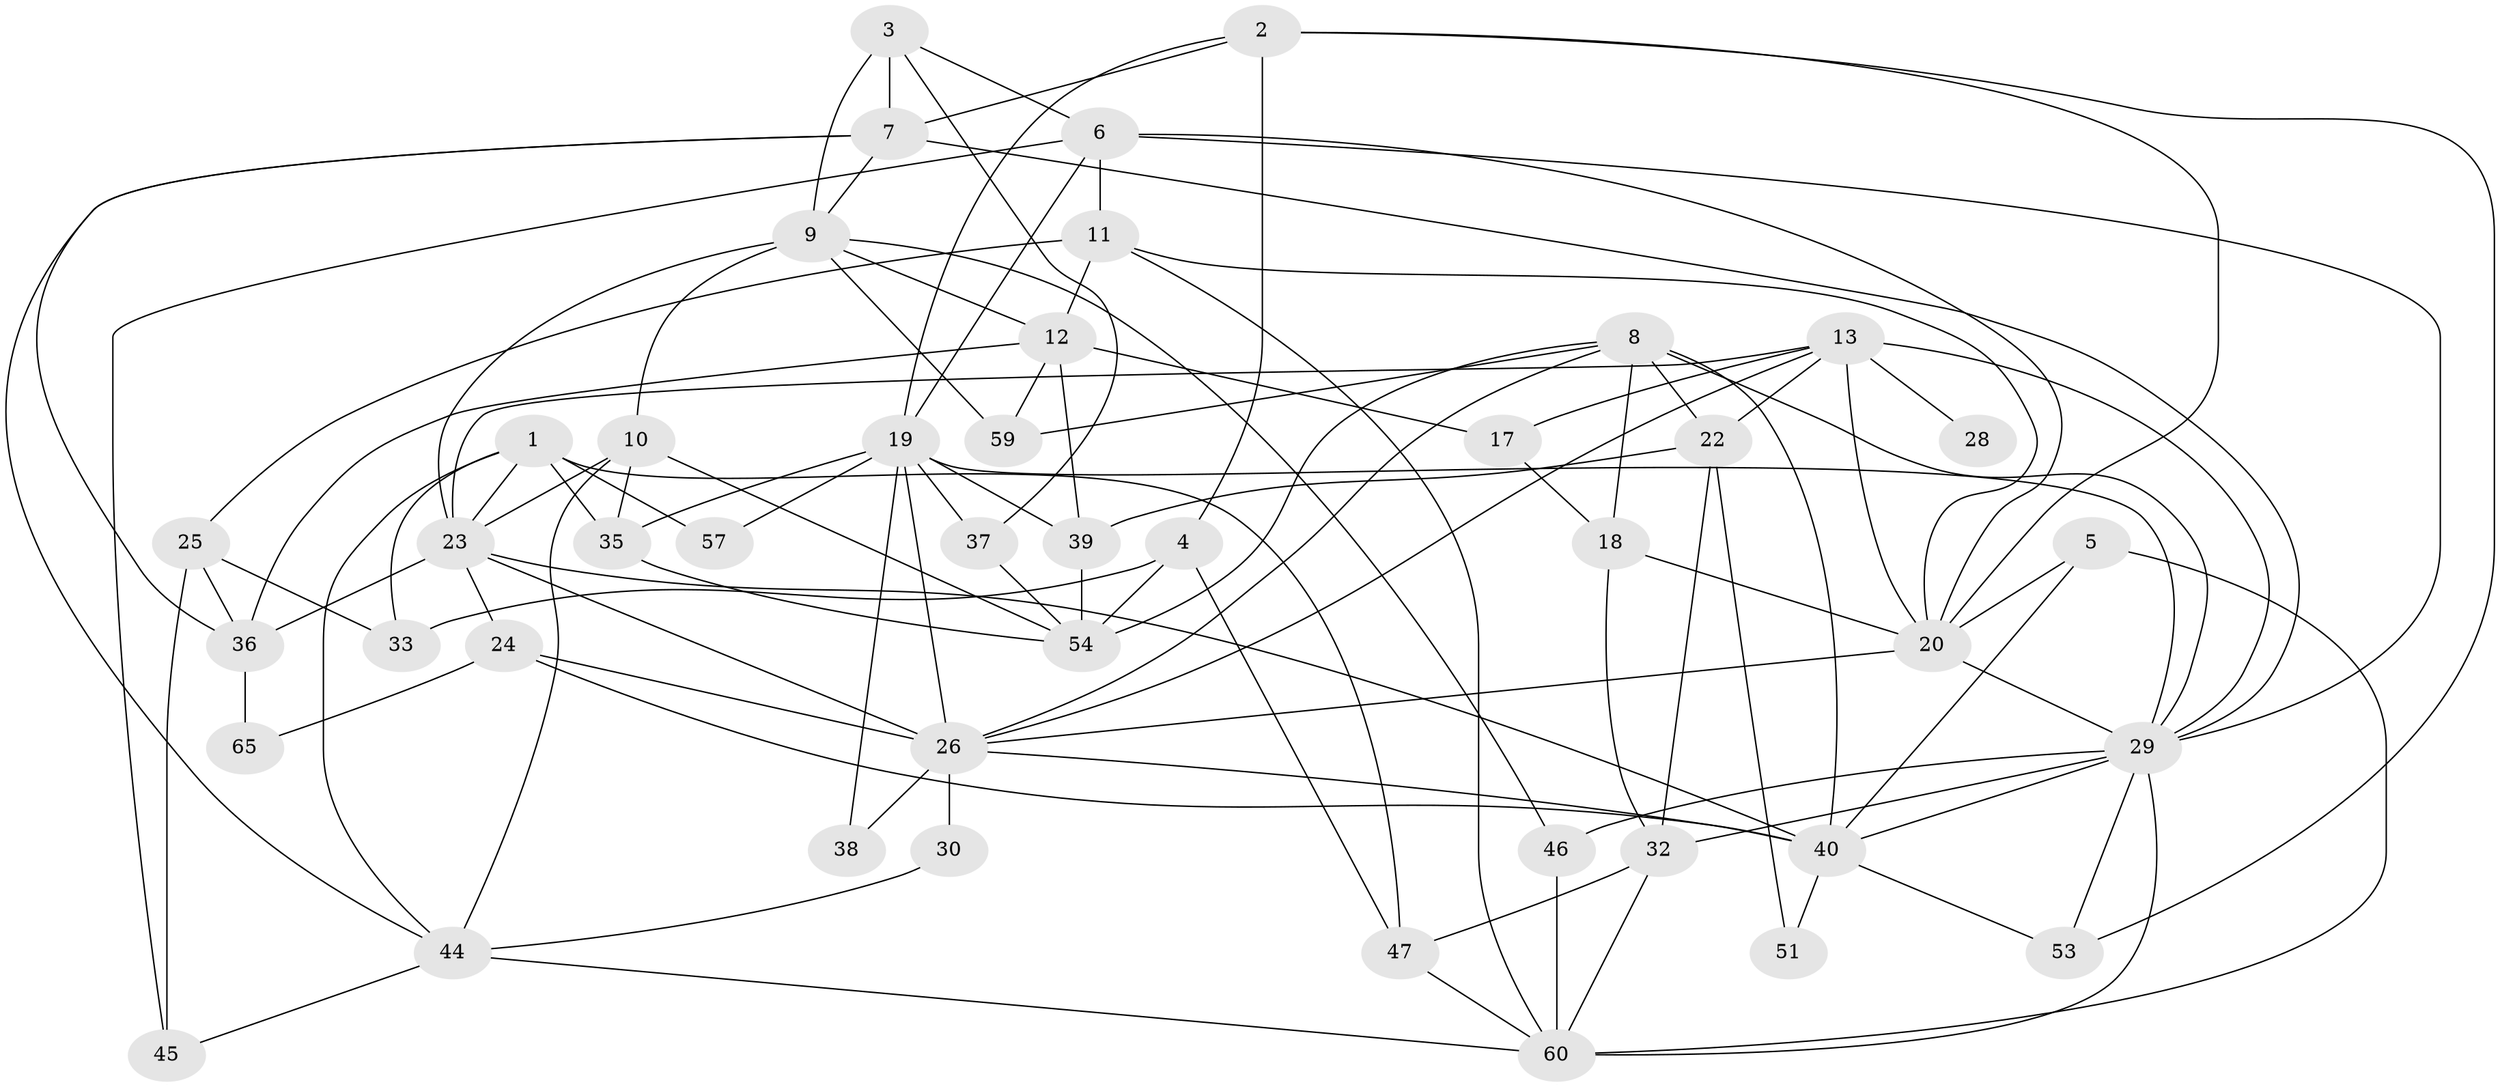 // Generated by graph-tools (version 1.1) at 2025/52/02/27/25 19:52:08]
// undirected, 44 vertices, 107 edges
graph export_dot {
graph [start="1"]
  node [color=gray90,style=filled];
  1 [super="+70"];
  2 [super="+15"];
  3 [super="+14"];
  4;
  5;
  6;
  7;
  8 [super="+55"];
  9 [super="+31"];
  10 [super="+27"];
  11 [super="+21"];
  12 [super="+16"];
  13 [super="+58"];
  17;
  18 [super="+61"];
  19 [super="+49"];
  20 [super="+71"];
  22 [super="+67"];
  23 [super="+34"];
  24;
  25 [super="+42"];
  26 [super="+41"];
  28 [super="+43"];
  29 [super="+48"];
  30;
  32 [super="+64"];
  33 [super="+66"];
  35;
  36 [super="+56"];
  37;
  38;
  39;
  40 [super="+69"];
  44 [super="+52"];
  45 [super="+50"];
  46;
  47 [super="+68"];
  51;
  53;
  54 [super="+63"];
  57;
  59;
  60 [super="+62"];
  65;
  1 -- 47;
  1 -- 23 [weight=2];
  1 -- 33;
  1 -- 35;
  1 -- 57;
  1 -- 44;
  2 -- 19;
  2 -- 53;
  2 -- 20;
  2 -- 4;
  2 -- 7;
  3 -- 37;
  3 -- 6;
  3 -- 7;
  3 -- 9 [weight=2];
  4 -- 54 [weight=2];
  4 -- 33;
  4 -- 47;
  5 -- 40;
  5 -- 20;
  5 -- 60;
  6 -- 20;
  6 -- 29;
  6 -- 19;
  6 -- 45;
  6 -- 11;
  7 -- 29;
  7 -- 9;
  7 -- 44;
  7 -- 36;
  8 -- 22;
  8 -- 54;
  8 -- 59;
  8 -- 40;
  8 -- 29;
  8 -- 18;
  8 -- 26;
  9 -- 59;
  9 -- 12;
  9 -- 23;
  9 -- 10;
  9 -- 46;
  10 -- 35;
  10 -- 54;
  10 -- 23;
  10 -- 44;
  11 -- 20;
  11 -- 25;
  11 -- 12;
  11 -- 60;
  12 -- 17;
  12 -- 36;
  12 -- 59;
  12 -- 39;
  13 -- 17;
  13 -- 26;
  13 -- 28 [weight=3];
  13 -- 29;
  13 -- 20;
  13 -- 23;
  13 -- 22;
  17 -- 18;
  18 -- 32;
  18 -- 20;
  19 -- 39;
  19 -- 35;
  19 -- 37;
  19 -- 38;
  19 -- 57;
  19 -- 26;
  19 -- 29;
  20 -- 26;
  20 -- 29;
  22 -- 51;
  22 -- 32;
  22 -- 39;
  23 -- 24;
  23 -- 36;
  23 -- 40;
  23 -- 26;
  24 -- 65;
  24 -- 40;
  24 -- 26;
  25 -- 33 [weight=2];
  25 -- 36;
  25 -- 45;
  26 -- 38;
  26 -- 40;
  26 -- 30;
  29 -- 40;
  29 -- 46;
  29 -- 32;
  29 -- 53;
  29 -- 60;
  30 -- 44;
  32 -- 47;
  32 -- 60;
  35 -- 54;
  36 -- 65;
  37 -- 54;
  39 -- 54;
  40 -- 51;
  40 -- 53;
  44 -- 45;
  44 -- 60;
  46 -- 60;
  47 -- 60;
}
